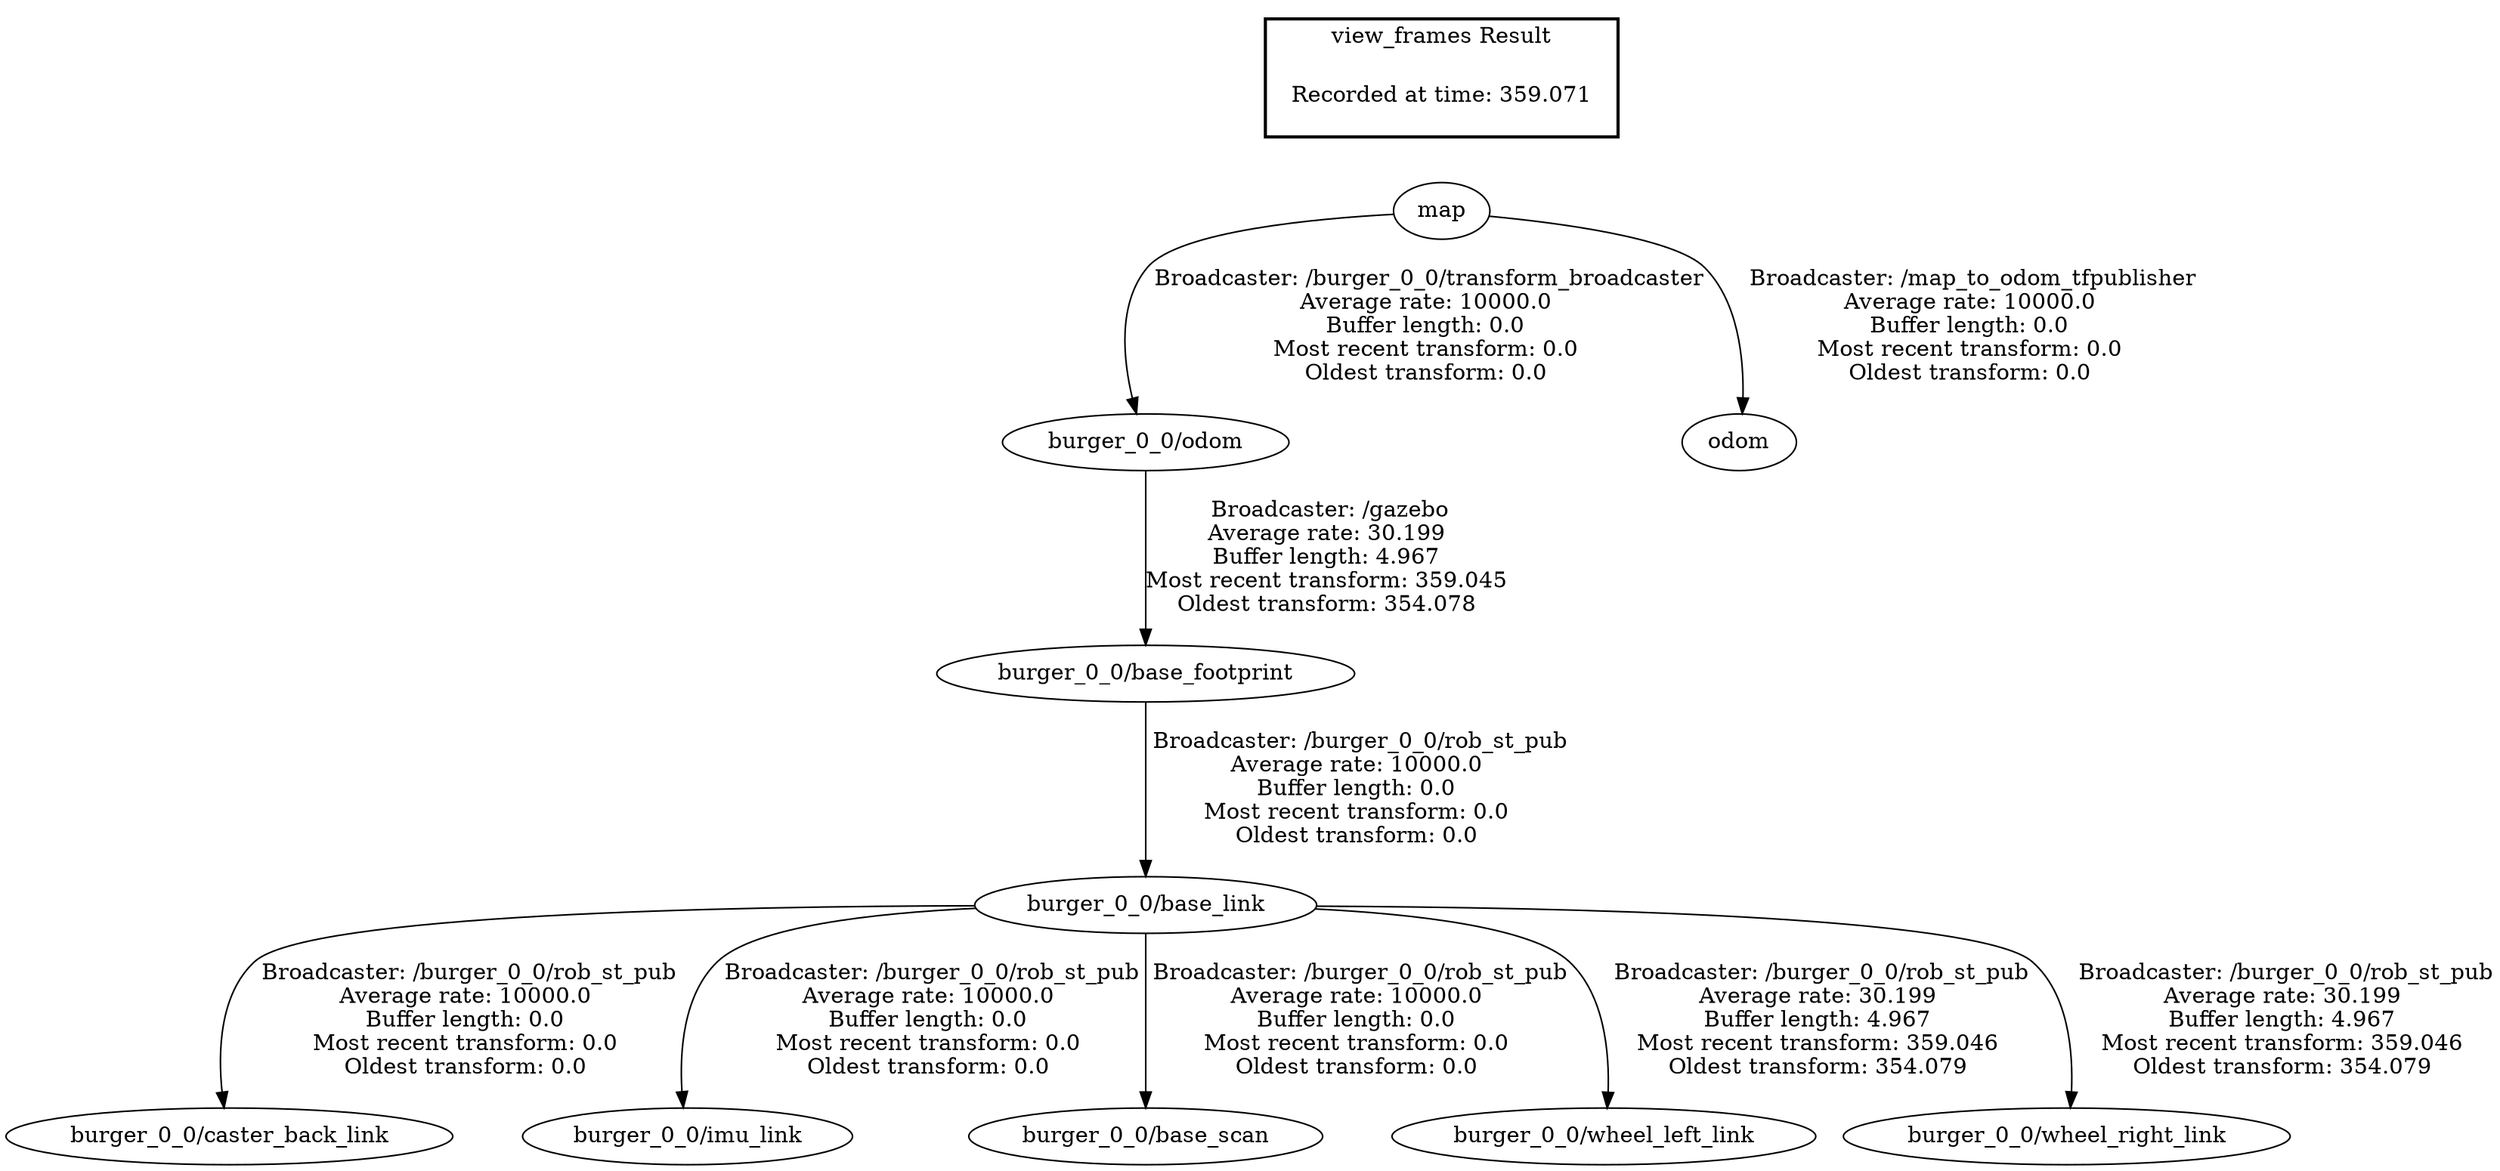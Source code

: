 digraph G {
"map" -> "burger_0_0/odom"[label=" Broadcaster: /burger_0_0/transform_broadcaster\nAverage rate: 10000.0\nBuffer length: 0.0\nMost recent transform: 0.0\nOldest transform: 0.0\n"];
"map" -> "odom"[label=" Broadcaster: /map_to_odom_tfpublisher\nAverage rate: 10000.0\nBuffer length: 0.0\nMost recent transform: 0.0\nOldest transform: 0.0\n"];
"burger_0_0/base_footprint" -> "burger_0_0/base_link"[label=" Broadcaster: /burger_0_0/rob_st_pub\nAverage rate: 10000.0\nBuffer length: 0.0\nMost recent transform: 0.0\nOldest transform: 0.0\n"];
"burger_0_0/odom" -> "burger_0_0/base_footprint"[label=" Broadcaster: /gazebo\nAverage rate: 30.199\nBuffer length: 4.967\nMost recent transform: 359.045\nOldest transform: 354.078\n"];
"burger_0_0/base_link" -> "burger_0_0/caster_back_link"[label=" Broadcaster: /burger_0_0/rob_st_pub\nAverage rate: 10000.0\nBuffer length: 0.0\nMost recent transform: 0.0\nOldest transform: 0.0\n"];
"burger_0_0/base_link" -> "burger_0_0/imu_link"[label=" Broadcaster: /burger_0_0/rob_st_pub\nAverage rate: 10000.0\nBuffer length: 0.0\nMost recent transform: 0.0\nOldest transform: 0.0\n"];
"burger_0_0/base_link" -> "burger_0_0/base_scan"[label=" Broadcaster: /burger_0_0/rob_st_pub\nAverage rate: 10000.0\nBuffer length: 0.0\nMost recent transform: 0.0\nOldest transform: 0.0\n"];
"burger_0_0/base_link" -> "burger_0_0/wheel_left_link"[label=" Broadcaster: /burger_0_0/rob_st_pub\nAverage rate: 30.199\nBuffer length: 4.967\nMost recent transform: 359.046\nOldest transform: 354.079\n"];
"burger_0_0/base_link" -> "burger_0_0/wheel_right_link"[label=" Broadcaster: /burger_0_0/rob_st_pub\nAverage rate: 30.199\nBuffer length: 4.967\nMost recent transform: 359.046\nOldest transform: 354.079\n"];
edge [style=invis];
 subgraph cluster_legend { style=bold; color=black; label ="view_frames Result";
"Recorded at time: 359.071"[ shape=plaintext ] ;
}->"map";
}